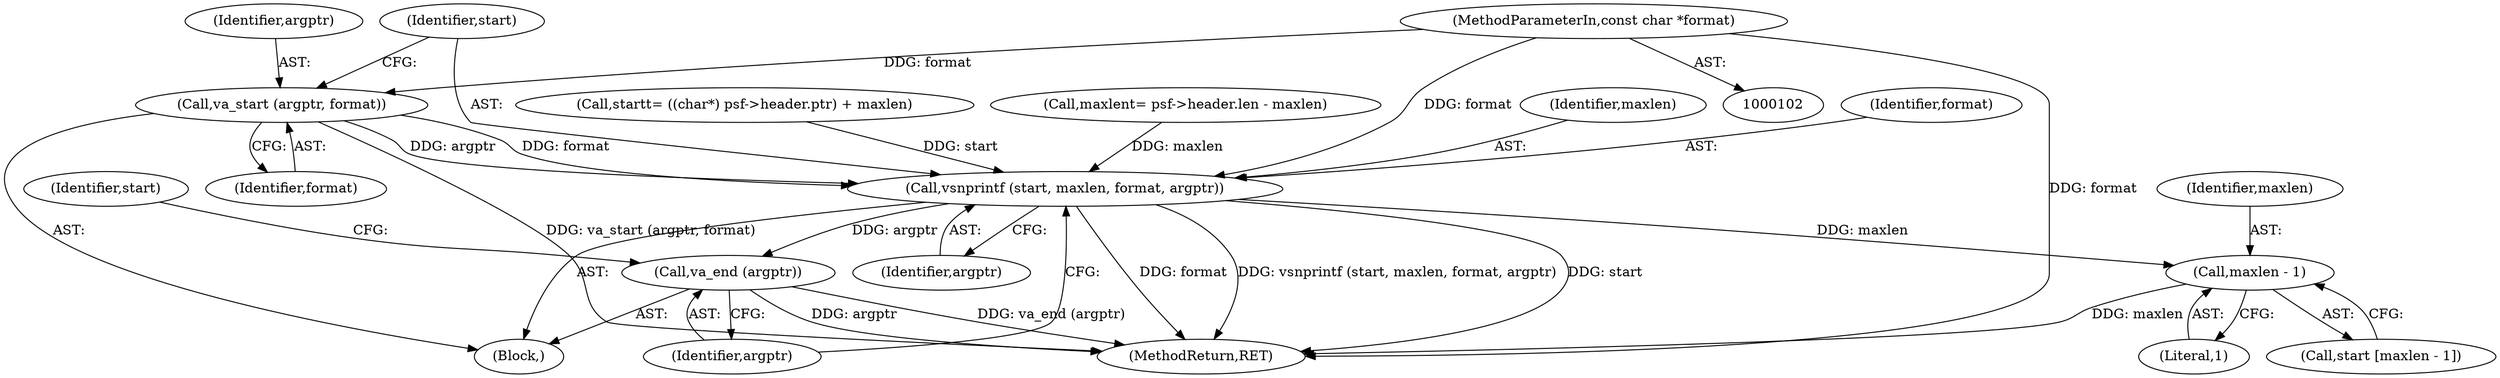 digraph "0_libsndfile_708e996c87c5fae77b104ccfeb8f6db784c32074_15@pointer" {
"1000139" [label="(Call,va_start (argptr, format))"];
"1000104" [label="(MethodParameterIn,const char *format)"];
"1000142" [label="(Call,vsnprintf (start, maxlen, format, argptr))"];
"1000147" [label="(Call,va_end (argptr))"];
"1000152" [label="(Call,maxlen - 1)"];
"1000142" [label="(Call,vsnprintf (start, maxlen, format, argptr))"];
"1000130" [label="(Call,maxlen\t= psf->header.len - maxlen)"];
"1000139" [label="(Call,va_start (argptr, format))"];
"1000119" [label="(Call,start\t= ((char*) psf->header.ptr) + maxlen)"];
"1000105" [label="(Block,)"];
"1000143" [label="(Identifier,start)"];
"1000171" [label="(MethodReturn,RET)"];
"1000140" [label="(Identifier,argptr)"];
"1000104" [label="(MethodParameterIn,const char *format)"];
"1000144" [label="(Identifier,maxlen)"];
"1000147" [label="(Call,va_end (argptr))"];
"1000141" [label="(Identifier,format)"];
"1000150" [label="(Call,start [maxlen - 1])"];
"1000152" [label="(Call,maxlen - 1)"];
"1000154" [label="(Literal,1)"];
"1000146" [label="(Identifier,argptr)"];
"1000148" [label="(Identifier,argptr)"];
"1000153" [label="(Identifier,maxlen)"];
"1000145" [label="(Identifier,format)"];
"1000151" [label="(Identifier,start)"];
"1000139" -> "1000105"  [label="AST: "];
"1000139" -> "1000141"  [label="CFG: "];
"1000140" -> "1000139"  [label="AST: "];
"1000141" -> "1000139"  [label="AST: "];
"1000143" -> "1000139"  [label="CFG: "];
"1000139" -> "1000171"  [label="DDG: va_start (argptr, format)"];
"1000104" -> "1000139"  [label="DDG: format"];
"1000139" -> "1000142"  [label="DDG: format"];
"1000139" -> "1000142"  [label="DDG: argptr"];
"1000104" -> "1000102"  [label="AST: "];
"1000104" -> "1000171"  [label="DDG: format"];
"1000104" -> "1000142"  [label="DDG: format"];
"1000142" -> "1000105"  [label="AST: "];
"1000142" -> "1000146"  [label="CFG: "];
"1000143" -> "1000142"  [label="AST: "];
"1000144" -> "1000142"  [label="AST: "];
"1000145" -> "1000142"  [label="AST: "];
"1000146" -> "1000142"  [label="AST: "];
"1000148" -> "1000142"  [label="CFG: "];
"1000142" -> "1000171"  [label="DDG: vsnprintf (start, maxlen, format, argptr)"];
"1000142" -> "1000171"  [label="DDG: start"];
"1000142" -> "1000171"  [label="DDG: format"];
"1000119" -> "1000142"  [label="DDG: start"];
"1000130" -> "1000142"  [label="DDG: maxlen"];
"1000142" -> "1000147"  [label="DDG: argptr"];
"1000142" -> "1000152"  [label="DDG: maxlen"];
"1000147" -> "1000105"  [label="AST: "];
"1000147" -> "1000148"  [label="CFG: "];
"1000148" -> "1000147"  [label="AST: "];
"1000151" -> "1000147"  [label="CFG: "];
"1000147" -> "1000171"  [label="DDG: va_end (argptr)"];
"1000147" -> "1000171"  [label="DDG: argptr"];
"1000152" -> "1000150"  [label="AST: "];
"1000152" -> "1000154"  [label="CFG: "];
"1000153" -> "1000152"  [label="AST: "];
"1000154" -> "1000152"  [label="AST: "];
"1000150" -> "1000152"  [label="CFG: "];
"1000152" -> "1000171"  [label="DDG: maxlen"];
}
